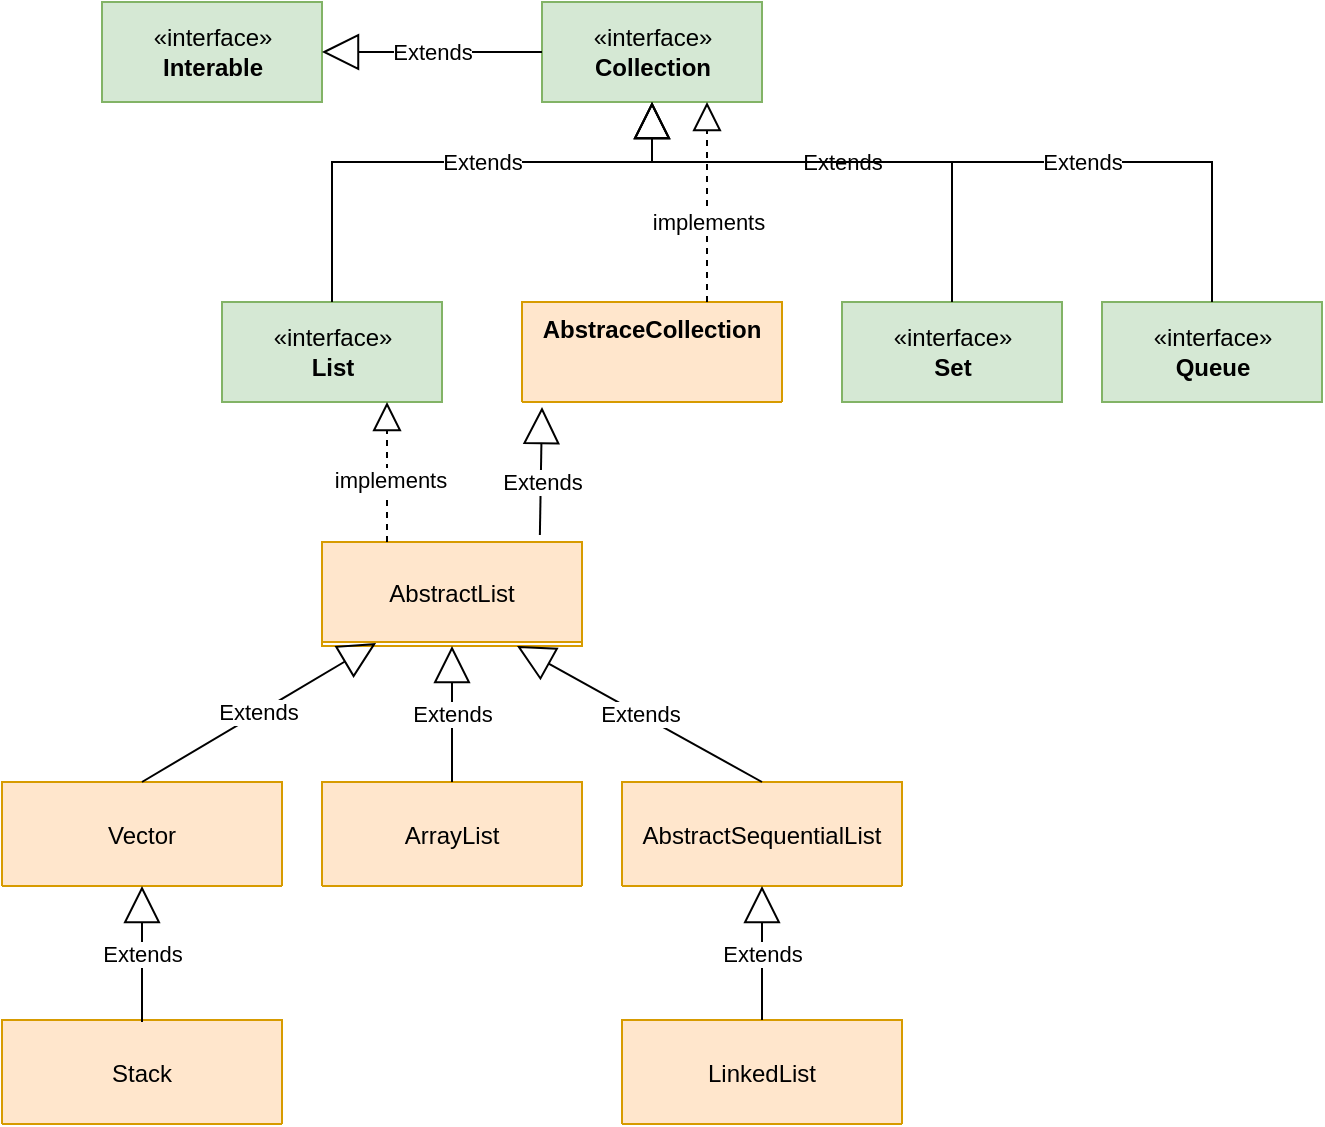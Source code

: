 <mxfile version="20.5.3" type="github">
  <diagram id="C5RBs43oDa-KdzZeNtuy" name="Page-1">
    <mxGraphModel dx="946" dy="513" grid="1" gridSize="10" guides="1" tooltips="1" connect="1" arrows="1" fold="1" page="1" pageScale="1" pageWidth="827" pageHeight="1169" math="0" shadow="0">
      <root>
        <mxCell id="WIyWlLk6GJQsqaUBKTNV-0" />
        <mxCell id="WIyWlLk6GJQsqaUBKTNV-1" parent="WIyWlLk6GJQsqaUBKTNV-0" />
        <mxCell id="dlooKwLvbPnngXZhfxIg-0" value="«interface»&lt;br&gt;&lt;b&gt;Interable&lt;/b&gt;" style="html=1;fillColor=#d5e8d4;strokeColor=#82b366;" parent="WIyWlLk6GJQsqaUBKTNV-1" vertex="1">
          <mxGeometry x="180" y="50" width="110" height="50" as="geometry" />
        </mxCell>
        <mxCell id="dlooKwLvbPnngXZhfxIg-1" value="«interface»&lt;br&gt;&lt;b&gt;Collection&lt;/b&gt;" style="html=1;fillColor=#d5e8d4;strokeColor=#82b366;" parent="WIyWlLk6GJQsqaUBKTNV-1" vertex="1">
          <mxGeometry x="400" y="50" width="110" height="50" as="geometry" />
        </mxCell>
        <mxCell id="dlooKwLvbPnngXZhfxIg-3" value="Extends" style="endArrow=block;endSize=16;endFill=0;html=1;rounded=0;entryX=1;entryY=0.5;entryDx=0;entryDy=0;exitX=0;exitY=0.5;exitDx=0;exitDy=0;" parent="WIyWlLk6GJQsqaUBKTNV-1" source="dlooKwLvbPnngXZhfxIg-1" target="dlooKwLvbPnngXZhfxIg-0" edge="1">
          <mxGeometry width="160" relative="1" as="geometry">
            <mxPoint x="350" y="170" as="sourcePoint" />
            <mxPoint x="350" y="80" as="targetPoint" />
          </mxGeometry>
        </mxCell>
        <mxCell id="dlooKwLvbPnngXZhfxIg-7" value="«interface»&lt;br&gt;&lt;b&gt;Set&lt;/b&gt;" style="html=1;fillColor=#d5e8d4;strokeColor=#82b366;" parent="WIyWlLk6GJQsqaUBKTNV-1" vertex="1">
          <mxGeometry x="550" y="200" width="110" height="50" as="geometry" />
        </mxCell>
        <mxCell id="dlooKwLvbPnngXZhfxIg-8" value="«interface»&lt;br&gt;&lt;b&gt;List&lt;/b&gt;" style="html=1;fillColor=#d5e8d4;strokeColor=#82b366;" parent="WIyWlLk6GJQsqaUBKTNV-1" vertex="1">
          <mxGeometry x="240" y="200" width="110" height="50" as="geometry" />
        </mxCell>
        <mxCell id="dlooKwLvbPnngXZhfxIg-9" value="«interface»&lt;br&gt;&lt;b&gt;Queue&lt;/b&gt;" style="html=1;fillColor=#d5e8d4;strokeColor=#82b366;" parent="WIyWlLk6GJQsqaUBKTNV-1" vertex="1">
          <mxGeometry x="680" y="200" width="110" height="50" as="geometry" />
        </mxCell>
        <mxCell id="dlooKwLvbPnngXZhfxIg-10" value="Extends" style="endArrow=block;endSize=16;endFill=0;html=1;rounded=0;exitX=0.5;exitY=0;exitDx=0;exitDy=0;entryX=0.5;entryY=1;entryDx=0;entryDy=0;" parent="WIyWlLk6GJQsqaUBKTNV-1" source="dlooKwLvbPnngXZhfxIg-8" target="dlooKwLvbPnngXZhfxIg-1" edge="1">
          <mxGeometry x="0.115" width="160" relative="1" as="geometry">
            <mxPoint x="465" y="210" as="sourcePoint" />
            <mxPoint x="460" y="100" as="targetPoint" />
            <Array as="points">
              <mxPoint x="295" y="130" />
              <mxPoint x="455" y="130" />
            </Array>
            <mxPoint as="offset" />
          </mxGeometry>
        </mxCell>
        <mxCell id="dlooKwLvbPnngXZhfxIg-11" value="Extends" style="endArrow=block;endSize=16;endFill=0;html=1;rounded=0;exitX=0.5;exitY=0;exitDx=0;exitDy=0;" parent="WIyWlLk6GJQsqaUBKTNV-1" source="dlooKwLvbPnngXZhfxIg-7" edge="1">
          <mxGeometry width="160" relative="1" as="geometry">
            <mxPoint x="475" y="220" as="sourcePoint" />
            <mxPoint x="455" y="100" as="targetPoint" />
            <Array as="points">
              <mxPoint x="605" y="130" />
              <mxPoint x="455" y="130" />
            </Array>
          </mxGeometry>
        </mxCell>
        <mxCell id="dlooKwLvbPnngXZhfxIg-12" value="Extends" style="endArrow=block;endSize=16;endFill=0;html=1;rounded=0;exitX=0.5;exitY=0;exitDx=0;exitDy=0;entryX=0.5;entryY=1;entryDx=0;entryDy=0;" parent="WIyWlLk6GJQsqaUBKTNV-1" source="dlooKwLvbPnngXZhfxIg-9" target="dlooKwLvbPnngXZhfxIg-1" edge="1">
          <mxGeometry x="-0.289" width="160" relative="1" as="geometry">
            <mxPoint x="485" y="230" as="sourcePoint" />
            <mxPoint x="450" y="100" as="targetPoint" />
            <Array as="points">
              <mxPoint x="735" y="130" />
              <mxPoint x="455" y="130" />
            </Array>
            <mxPoint as="offset" />
          </mxGeometry>
        </mxCell>
        <mxCell id="6B9sUo9CJc6ljZTl5NZJ-1" value="AbstraceCollection" style="swimlane;fontStyle=1;align=center;verticalAlign=top;childLayout=stackLayout;horizontal=1;startSize=50;horizontalStack=0;resizeParent=1;resizeParentMax=0;resizeLast=0;collapsible=1;marginBottom=0;fillColor=#ffe6cc;strokeColor=#d79b00;" vertex="1" parent="WIyWlLk6GJQsqaUBKTNV-1">
          <mxGeometry x="390" y="200" width="130" height="50" as="geometry" />
        </mxCell>
        <mxCell id="6B9sUo9CJc6ljZTl5NZJ-5" value="" style="endArrow=block;dashed=1;endFill=0;endSize=12;html=1;rounded=0;entryX=0.75;entryY=1;entryDx=0;entryDy=0;exitX=0.75;exitY=0;exitDx=0;exitDy=0;" edge="1" parent="WIyWlLk6GJQsqaUBKTNV-1" target="dlooKwLvbPnngXZhfxIg-1">
          <mxGeometry width="160" relative="1" as="geometry">
            <mxPoint x="482.5" y="200" as="sourcePoint" />
            <mxPoint x="500" y="170" as="targetPoint" />
          </mxGeometry>
        </mxCell>
        <mxCell id="6B9sUo9CJc6ljZTl5NZJ-6" value="implements&lt;br&gt;" style="edgeLabel;html=1;align=center;verticalAlign=middle;resizable=0;points=[];" vertex="1" connectable="0" parent="6B9sUo9CJc6ljZTl5NZJ-5">
          <mxGeometry x="-0.2" y="1" relative="1" as="geometry">
            <mxPoint x="1" as="offset" />
          </mxGeometry>
        </mxCell>
        <mxCell id="6B9sUo9CJc6ljZTl5NZJ-12" value="AbstractList" style="swimlane;fontStyle=0;childLayout=stackLayout;horizontal=1;startSize=50;fillColor=#ffe6cc;horizontalStack=0;resizeParent=1;resizeParentMax=0;resizeLast=0;collapsible=1;marginBottom=0;strokeColor=#d79b00;" vertex="1" parent="WIyWlLk6GJQsqaUBKTNV-1">
          <mxGeometry x="290" y="320" width="130" height="52" as="geometry" />
        </mxCell>
        <mxCell id="6B9sUo9CJc6ljZTl5NZJ-16" value="" style="endArrow=block;dashed=1;endFill=0;endSize=12;html=1;rounded=0;entryX=0.75;entryY=1;entryDx=0;entryDy=0;exitX=0.25;exitY=0;exitDx=0;exitDy=0;" edge="1" parent="WIyWlLk6GJQsqaUBKTNV-1" source="6B9sUo9CJc6ljZTl5NZJ-12" target="dlooKwLvbPnngXZhfxIg-8">
          <mxGeometry width="160" relative="1" as="geometry">
            <mxPoint x="160" y="270" as="sourcePoint" />
            <mxPoint x="320" y="270" as="targetPoint" />
          </mxGeometry>
        </mxCell>
        <mxCell id="6B9sUo9CJc6ljZTl5NZJ-18" value="implements" style="edgeLabel;html=1;align=center;verticalAlign=middle;resizable=0;points=[];" vertex="1" connectable="0" parent="6B9sUo9CJc6ljZTl5NZJ-16">
          <mxGeometry x="-0.071" relative="1" as="geometry">
            <mxPoint x="1" y="1" as="offset" />
          </mxGeometry>
        </mxCell>
        <mxCell id="6B9sUo9CJc6ljZTl5NZJ-17" value="Extends" style="endArrow=block;endSize=16;endFill=0;html=1;rounded=0;exitX=0.838;exitY=-0.067;exitDx=0;exitDy=0;exitPerimeter=0;entryX=0.077;entryY=1.05;entryDx=0;entryDy=0;entryPerimeter=0;" edge="1" parent="WIyWlLk6GJQsqaUBKTNV-1" source="6B9sUo9CJc6ljZTl5NZJ-12" target="6B9sUo9CJc6ljZTl5NZJ-1">
          <mxGeometry x="-0.171" y="-1" width="160" relative="1" as="geometry">
            <mxPoint x="370" y="270" as="sourcePoint" />
            <mxPoint x="530" y="270" as="targetPoint" />
            <mxPoint as="offset" />
          </mxGeometry>
        </mxCell>
        <mxCell id="6B9sUo9CJc6ljZTl5NZJ-19" value="ArrayList" style="swimlane;fontStyle=0;childLayout=stackLayout;horizontal=1;startSize=52;fillColor=#ffe6cc;horizontalStack=0;resizeParent=1;resizeParentMax=0;resizeLast=0;collapsible=1;marginBottom=0;strokeColor=#d79b00;" vertex="1" parent="WIyWlLk6GJQsqaUBKTNV-1">
          <mxGeometry x="290" y="440" width="130" height="52" as="geometry" />
        </mxCell>
        <mxCell id="6B9sUo9CJc6ljZTl5NZJ-21" value="Extends" style="endArrow=block;endSize=16;endFill=0;html=1;rounded=0;entryX=0.5;entryY=1;entryDx=0;entryDy=0;" edge="1" parent="WIyWlLk6GJQsqaUBKTNV-1" source="6B9sUo9CJc6ljZTl5NZJ-19" target="6B9sUo9CJc6ljZTl5NZJ-12">
          <mxGeometry width="160" relative="1" as="geometry">
            <mxPoint x="300" y="410" as="sourcePoint" />
            <mxPoint x="460" y="410" as="targetPoint" />
          </mxGeometry>
        </mxCell>
        <mxCell id="6B9sUo9CJc6ljZTl5NZJ-23" value="Vector" style="swimlane;fontStyle=0;childLayout=stackLayout;horizontal=1;startSize=52;fillColor=#ffe6cc;horizontalStack=0;resizeParent=1;resizeParentMax=0;resizeLast=0;collapsible=1;marginBottom=0;strokeColor=#d79b00;" vertex="1" parent="WIyWlLk6GJQsqaUBKTNV-1">
          <mxGeometry x="130" y="440" width="140" height="52" as="geometry" />
        </mxCell>
        <mxCell id="6B9sUo9CJc6ljZTl5NZJ-28" value="Extends" style="endArrow=block;endSize=16;endFill=0;html=1;rounded=0;exitX=0.5;exitY=0;exitDx=0;exitDy=0;entryX=0.208;entryY=0.971;entryDx=0;entryDy=0;entryPerimeter=0;" edge="1" parent="WIyWlLk6GJQsqaUBKTNV-1" source="6B9sUo9CJc6ljZTl5NZJ-23" target="6B9sUo9CJc6ljZTl5NZJ-12">
          <mxGeometry width="160" relative="1" as="geometry">
            <mxPoint x="140" y="390" as="sourcePoint" />
            <mxPoint x="300" y="390" as="targetPoint" />
          </mxGeometry>
        </mxCell>
        <mxCell id="6B9sUo9CJc6ljZTl5NZJ-29" value="AbstractSequentialList" style="swimlane;fontStyle=0;childLayout=stackLayout;horizontal=1;startSize=52;fillColor=#ffe6cc;horizontalStack=0;resizeParent=1;resizeParentMax=0;resizeLast=0;collapsible=1;marginBottom=0;strokeColor=#d79b00;" vertex="1" parent="WIyWlLk6GJQsqaUBKTNV-1">
          <mxGeometry x="440" y="440" width="140" height="52" as="geometry" />
        </mxCell>
        <mxCell id="6B9sUo9CJc6ljZTl5NZJ-30" value="Extends" style="endArrow=block;endSize=16;endFill=0;html=1;rounded=0;entryX=0.75;entryY=1;entryDx=0;entryDy=0;" edge="1" parent="6B9sUo9CJc6ljZTl5NZJ-29" target="6B9sUo9CJc6ljZTl5NZJ-12">
          <mxGeometry width="160" relative="1" as="geometry">
            <mxPoint x="70" as="sourcePoint" />
            <mxPoint x="230" as="targetPoint" />
          </mxGeometry>
        </mxCell>
        <mxCell id="6B9sUo9CJc6ljZTl5NZJ-31" value="LinkedList" style="swimlane;fontStyle=0;childLayout=stackLayout;horizontal=1;startSize=52;fillColor=#ffe6cc;horizontalStack=0;resizeParent=1;resizeParentMax=0;resizeLast=0;collapsible=1;marginBottom=0;strokeColor=#d79b00;" vertex="1" parent="WIyWlLk6GJQsqaUBKTNV-1">
          <mxGeometry x="440" y="559" width="140" height="52" as="geometry" />
        </mxCell>
        <mxCell id="6B9sUo9CJc6ljZTl5NZJ-32" value="Extends" style="endArrow=block;endSize=16;endFill=0;html=1;rounded=0;entryX=0.5;entryY=1;entryDx=0;entryDy=0;" edge="1" parent="6B9sUo9CJc6ljZTl5NZJ-31" target="6B9sUo9CJc6ljZTl5NZJ-29">
          <mxGeometry width="160" relative="1" as="geometry">
            <mxPoint x="70" as="sourcePoint" />
            <mxPoint x="230" as="targetPoint" />
          </mxGeometry>
        </mxCell>
        <mxCell id="6B9sUo9CJc6ljZTl5NZJ-33" value="Stack" style="swimlane;fontStyle=0;childLayout=stackLayout;horizontal=1;startSize=52;fillColor=#ffe6cc;horizontalStack=0;resizeParent=1;resizeParentMax=0;resizeLast=0;collapsible=1;marginBottom=0;strokeColor=#d79b00;" vertex="1" parent="WIyWlLk6GJQsqaUBKTNV-1">
          <mxGeometry x="130" y="559" width="140" height="52" as="geometry" />
        </mxCell>
        <mxCell id="6B9sUo9CJc6ljZTl5NZJ-34" value="Extends" style="endArrow=block;endSize=16;endFill=0;html=1;rounded=0;entryX=0.5;entryY=1;entryDx=0;entryDy=0;" edge="1" parent="6B9sUo9CJc6ljZTl5NZJ-33" target="6B9sUo9CJc6ljZTl5NZJ-23">
          <mxGeometry width="160" relative="1" as="geometry">
            <mxPoint x="70" y="1" as="sourcePoint" />
            <mxPoint x="230" y="1" as="targetPoint" />
          </mxGeometry>
        </mxCell>
      </root>
    </mxGraphModel>
  </diagram>
</mxfile>
